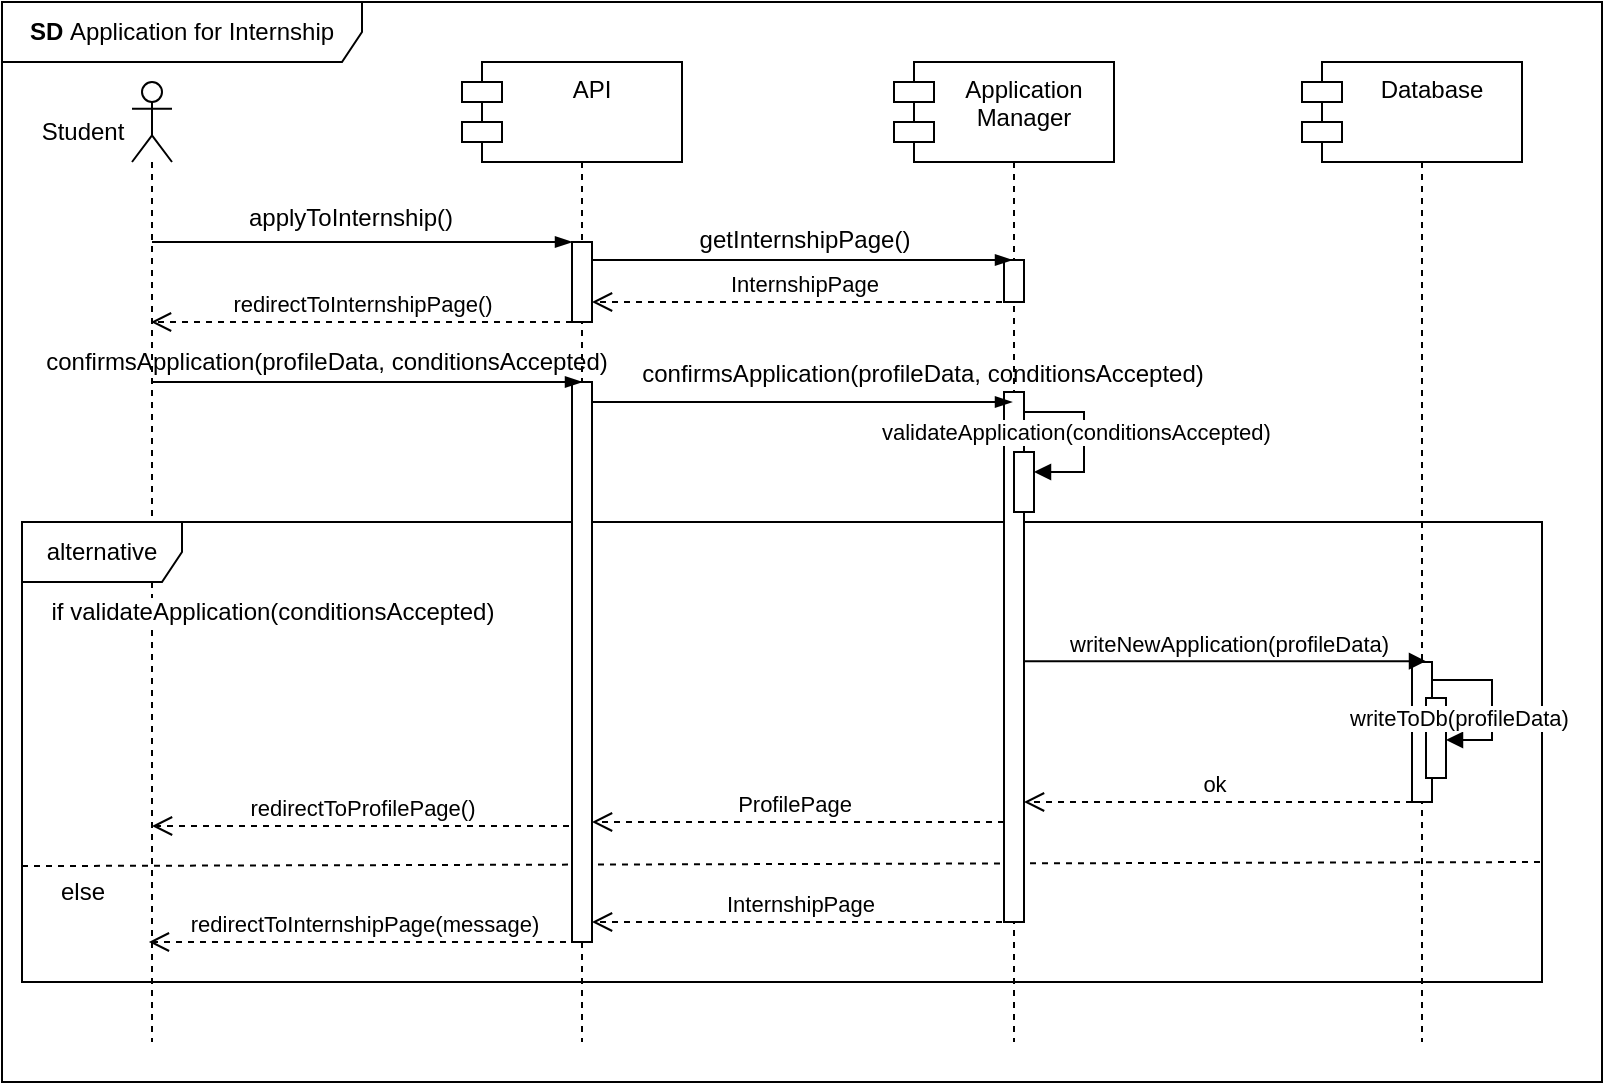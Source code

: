 <mxfile version="26.0.2">
  <diagram name="Page-1" id="2YBvvXClWsGukQMizWep">
    <mxGraphModel dx="1434" dy="746" grid="1" gridSize="10" guides="1" tooltips="1" connect="1" arrows="1" fold="1" page="1" pageScale="1" pageWidth="850" pageHeight="1100" math="0" shadow="0">
      <root>
        <mxCell id="0" />
        <mxCell id="1" parent="0" />
        <mxCell id="D38OKHqPYw2myRERGLZU-15" value=":Object" style="shape=umlLifeline;perimeter=lifelinePerimeter;whiteSpace=wrap;html=1;container=1;dropTarget=0;collapsible=0;recursiveResize=0;outlineConnect=0;portConstraint=eastwest;newEdgeStyle={&quot;curved&quot;:0,&quot;rounded&quot;:0};" parent="1" vertex="1">
          <mxGeometry x="740" y="40" width="100" height="480" as="geometry" />
        </mxCell>
        <mxCell id="D38OKHqPYw2myRERGLZU-16" value="" style="html=1;points=[[0,0,0,0,5],[0,1,0,0,-5],[1,0,0,0,5],[1,1,0,0,-5]];perimeter=orthogonalPerimeter;outlineConnect=0;targetShapes=umlLifeline;portConstraint=eastwest;newEdgeStyle={&quot;curved&quot;:0,&quot;rounded&quot;:0};" parent="D38OKHqPYw2myRERGLZU-15" vertex="1">
          <mxGeometry x="52" y="308" width="10" height="40" as="geometry" />
        </mxCell>
        <mxCell id="CwoV1LXJeGDhunS96Jl4-1" value="" style="html=1;points=[[0,0,0,0,5],[0,1,0,0,-5],[1,0,0,0,5],[1,1,0,0,-5]];perimeter=orthogonalPerimeter;outlineConnect=0;targetShapes=umlLifeline;portConstraint=eastwest;newEdgeStyle={&quot;curved&quot;:0,&quot;rounded&quot;:0};" parent="1" vertex="1">
          <mxGeometry x="785" y="330" width="10" height="70" as="geometry" />
        </mxCell>
        <mxCell id="D38OKHqPYw2myRERGLZU-6" value=":Object" style="shape=umlLifeline;perimeter=lifelinePerimeter;whiteSpace=wrap;html=1;container=1;dropTarget=0;collapsible=0;recursiveResize=0;outlineConnect=0;portConstraint=eastwest;newEdgeStyle={&quot;curved&quot;:0,&quot;rounded&quot;:0};" parent="1" vertex="1">
          <mxGeometry x="536" y="40" width="100" height="480" as="geometry" />
        </mxCell>
        <mxCell id="D38OKHqPYw2myRERGLZU-23" value="" style="html=1;points=[[0,0,0,0,5],[0,1,0,0,-5],[1,0,0,0,5],[1,1,0,0,-5]];perimeter=orthogonalPerimeter;outlineConnect=0;targetShapes=umlLifeline;portConstraint=eastwest;newEdgeStyle={&quot;curved&quot;:0,&quot;rounded&quot;:0};" parent="D38OKHqPYw2myRERGLZU-6" vertex="1">
          <mxGeometry x="45" y="89" width="10" height="21" as="geometry" />
        </mxCell>
        <mxCell id="CObYJEAy56xA2G8EUnc1-1" value="S&amp;amp;C" style="shape=umlLifeline;perimeter=lifelinePerimeter;whiteSpace=wrap;html=1;container=1;dropTarget=0;collapsible=0;recursiveResize=0;outlineConnect=0;portConstraint=eastwest;newEdgeStyle={&quot;edgeStyle&quot;:&quot;elbowEdgeStyle&quot;,&quot;elbow&quot;:&quot;vertical&quot;,&quot;curved&quot;:0,&quot;rounded&quot;:0};" parent="1" vertex="1">
          <mxGeometry x="320" y="40" width="100" height="480" as="geometry" />
        </mxCell>
        <mxCell id="CObYJEAy56xA2G8EUnc1-6" value="" style="shape=umlLifeline;perimeter=lifelinePerimeter;whiteSpace=wrap;html=1;container=1;dropTarget=0;collapsible=0;recursiveResize=0;outlineConnect=0;portConstraint=eastwest;newEdgeStyle={&quot;curved&quot;:0,&quot;rounded&quot;:0};participant=umlActor;" parent="1" vertex="1">
          <mxGeometry x="145" y="40" width="20" height="480" as="geometry" />
        </mxCell>
        <mxCell id="CObYJEAy56xA2G8EUnc1-7" value="Student" style="text;html=1;align=center;verticalAlign=middle;resizable=0;points=[];autosize=1;strokeColor=none;fillColor=none;" parent="1" vertex="1">
          <mxGeometry x="90" y="50" width="60" height="30" as="geometry" />
        </mxCell>
        <mxCell id="CObYJEAy56xA2G8EUnc1-9" value="applyToInternship()" style="text;html=1;align=center;verticalAlign=middle;resizable=0;points=[];autosize=1;strokeColor=none;fillColor=none;" parent="1" vertex="1">
          <mxGeometry x="189" y="93" width="130" height="30" as="geometry" />
        </mxCell>
        <mxCell id="CObYJEAy56xA2G8EUnc1-14" value="alternative" style="shape=umlFrame;whiteSpace=wrap;html=1;pointerEvents=0;width=80;height=30;" parent="1" vertex="1">
          <mxGeometry x="90" y="260" width="760" height="230" as="geometry" />
        </mxCell>
        <mxCell id="CObYJEAy56xA2G8EUnc1-15" value="&lt;b&gt;SD&lt;/b&gt;&amp;nbsp;Application for Internship" style="shape=umlFrame;whiteSpace=wrap;html=1;pointerEvents=0;width=180;height=30;" parent="1" vertex="1">
          <mxGeometry x="80" width="800" height="540" as="geometry" />
        </mxCell>
        <mxCell id="CObYJEAy56xA2G8EUnc1-17" value="" style="endArrow=none;dashed=1;html=1;rounded=0;exitX=0;exitY=0.748;exitDx=0;exitDy=0;exitPerimeter=0;" parent="1" source="CObYJEAy56xA2G8EUnc1-14" edge="1">
          <mxGeometry width="50" height="50" relative="1" as="geometry">
            <mxPoint x="100.0" y="430" as="sourcePoint" />
            <mxPoint x="850" y="430" as="targetPoint" />
          </mxGeometry>
        </mxCell>
        <mxCell id="CObYJEAy56xA2G8EUnc1-19" value="else" style="text;html=1;align=center;verticalAlign=middle;resizable=0;points=[];autosize=1;strokeColor=none;fillColor=none;" parent="1" vertex="1">
          <mxGeometry x="95" y="430" width="50" height="30" as="geometry" />
        </mxCell>
        <mxCell id="CObYJEAy56xA2G8EUnc1-20" value="if validateApplication(conditionsAccepted)" style="text;html=1;align=center;verticalAlign=middle;resizable=0;points=[];autosize=1;strokeColor=none;fillColor=none;labelBackgroundColor=default;" parent="1" vertex="1">
          <mxGeometry x="95" y="290" width="240" height="30" as="geometry" />
        </mxCell>
        <mxCell id="CObYJEAy56xA2G8EUnc1-24" value="redirectToInternshipPage(message)" style="html=1;verticalAlign=bottom;endArrow=open;dashed=1;endSize=8;curved=0;rounded=0;" parent="1" edge="1">
          <mxGeometry x="-0.003" relative="1" as="geometry">
            <mxPoint x="368.0" y="470" as="sourcePoint" />
            <mxPoint x="153.444" y="470" as="targetPoint" />
            <mxPoint as="offset" />
          </mxGeometry>
        </mxCell>
        <mxCell id="HJIBpvxVfIBrpGYPyr1l-3" value="redirectToInternshipPage()" style="html=1;verticalAlign=bottom;endArrow=open;dashed=1;endSize=8;curved=0;rounded=0;" parent="1" edge="1">
          <mxGeometry relative="1" as="geometry">
            <mxPoint x="365" y="160" as="sourcePoint" />
            <mxPoint x="154.5" y="160" as="targetPoint" />
            <Array as="points">
              <mxPoint x="280.5" y="160" />
            </Array>
          </mxGeometry>
        </mxCell>
        <mxCell id="HJIBpvxVfIBrpGYPyr1l-5" value="confirmsApplication(profileData, conditionsAccepted)" style="text;html=1;align=center;verticalAlign=middle;resizable=0;points=[];autosize=1;strokeColor=none;fillColor=none;" parent="1" vertex="1">
          <mxGeometry x="92" y="165" width="300" height="30" as="geometry" />
        </mxCell>
        <mxCell id="HJIBpvxVfIBrpGYPyr1l-6" value="redirectToProfilePage()" style="html=1;verticalAlign=bottom;endArrow=open;dashed=1;endSize=8;curved=0;rounded=0;" parent="1" edge="1">
          <mxGeometry x="0.021" relative="1" as="geometry">
            <mxPoint x="369.5" y="412" as="sourcePoint" />
            <mxPoint x="155" y="412" as="targetPoint" />
            <Array as="points">
              <mxPoint x="296.5" y="412" />
              <mxPoint x="160" y="412" />
            </Array>
            <mxPoint as="offset" />
          </mxGeometry>
        </mxCell>
        <mxCell id="9wymKoMhJ7wCNrpig5R5-1" value="" style="html=1;points=[[0,0,0,0,5],[0,1,0,0,-5],[1,0,0,0,5],[1,1,0,0,-5]];perimeter=orthogonalPerimeter;outlineConnect=0;targetShapes=umlLifeline;portConstraint=eastwest;newEdgeStyle={&quot;curved&quot;:0,&quot;rounded&quot;:0};" parent="1" vertex="1">
          <mxGeometry x="365" y="120" width="10" height="40" as="geometry" />
        </mxCell>
        <mxCell id="CObYJEAy56xA2G8EUnc1-8" value="" style="edgeStyle=elbowEdgeStyle;fontSize=12;html=1;endArrow=blockThin;endFill=1;rounded=0;" parent="1" source="CObYJEAy56xA2G8EUnc1-6" target="9wymKoMhJ7wCNrpig5R5-1" edge="1">
          <mxGeometry width="160" relative="1" as="geometry">
            <mxPoint x="190" y="120" as="sourcePoint" />
            <mxPoint x="369.5" y="180" as="targetPoint" />
            <Array as="points">
              <mxPoint x="270" y="120" />
            </Array>
          </mxGeometry>
        </mxCell>
        <mxCell id="9wymKoMhJ7wCNrpig5R5-2" value="" style="html=1;points=[[0,0,0,0,5],[0,1,0,0,-5],[1,0,0,0,5],[1,1,0,0,-5]];perimeter=orthogonalPerimeter;outlineConnect=0;targetShapes=umlLifeline;portConstraint=eastwest;newEdgeStyle={&quot;curved&quot;:0,&quot;rounded&quot;:0};" parent="1" vertex="1">
          <mxGeometry x="365" y="190" width="10" height="280" as="geometry" />
        </mxCell>
        <mxCell id="HJIBpvxVfIBrpGYPyr1l-8" value="" style="edgeStyle=elbowEdgeStyle;fontSize=12;html=1;endArrow=blockThin;endFill=1;rounded=0;elbow=vertical;" parent="1" edge="1">
          <mxGeometry width="160" relative="1" as="geometry">
            <mxPoint x="155" y="190" as="sourcePoint" />
            <mxPoint x="370" y="190" as="targetPoint" />
            <Array as="points">
              <mxPoint x="270" y="190" />
            </Array>
          </mxGeometry>
        </mxCell>
        <mxCell id="HJIBpvxVfIBrpGYPyr1l-17" value="writeNewApplication(profileData)" style="html=1;align=left;spacingLeft=2;endArrow=block;rounded=0;edgeStyle=orthogonalEdgeStyle;curved=0;rounded=0;" parent="1" edge="1">
          <mxGeometry x="-0.767" y="9" relative="1" as="geometry">
            <mxPoint x="586" y="329.567" as="sourcePoint" />
            <Array as="points">
              <mxPoint x="601" y="329.61" />
              <mxPoint x="601" y="329.61" />
            </Array>
            <mxPoint as="offset" />
            <mxPoint x="792" y="329.567" as="targetPoint" />
          </mxGeometry>
        </mxCell>
        <mxCell id="D38OKHqPYw2myRERGLZU-1" value="API" style="shape=module;align=left;spacingLeft=20;align=center;verticalAlign=top;whiteSpace=wrap;html=1;" parent="1" vertex="1">
          <mxGeometry x="310" y="30" width="110" height="50" as="geometry" />
        </mxCell>
        <mxCell id="D38OKHqPYw2myRERGLZU-3" value="Application&lt;div&gt;Manager&lt;/div&gt;" style="shape=module;align=left;spacingLeft=20;align=center;verticalAlign=top;whiteSpace=wrap;html=1;" parent="1" vertex="1">
          <mxGeometry x="526" y="30" width="110" height="50" as="geometry" />
        </mxCell>
        <mxCell id="D38OKHqPYw2myRERGLZU-4" value="" style="edgeStyle=elbowEdgeStyle;fontSize=12;html=1;endArrow=blockThin;endFill=1;rounded=0;" parent="1" edge="1">
          <mxGeometry width="160" relative="1" as="geometry">
            <mxPoint x="375" y="129" as="sourcePoint" />
            <mxPoint x="585" y="129" as="targetPoint" />
            <Array as="points">
              <mxPoint x="485" y="129" />
            </Array>
          </mxGeometry>
        </mxCell>
        <mxCell id="D38OKHqPYw2myRERGLZU-7" value="InternshipPage" style="html=1;verticalAlign=bottom;endArrow=open;dashed=1;endSize=8;curved=0;rounded=0;" parent="1" edge="1">
          <mxGeometry relative="1" as="geometry">
            <mxPoint x="586" y="150" as="sourcePoint" />
            <mxPoint x="375.0" y="150" as="targetPoint" />
            <Array as="points">
              <mxPoint x="496.5" y="150" />
            </Array>
          </mxGeometry>
        </mxCell>
        <mxCell id="D38OKHqPYw2myRERGLZU-8" value="getInternshipPage()" style="text;html=1;align=center;verticalAlign=middle;resizable=0;points=[];autosize=1;strokeColor=none;fillColor=none;" parent="1" vertex="1">
          <mxGeometry x="416" y="104" width="130" height="30" as="geometry" />
        </mxCell>
        <mxCell id="D38OKHqPYw2myRERGLZU-9" value="" style="html=1;points=[[0,0,0,0,5],[0,1,0,0,-5],[1,0,0,0,5],[1,1,0,0,-5]];perimeter=orthogonalPerimeter;outlineConnect=0;targetShapes=umlLifeline;portConstraint=eastwest;newEdgeStyle={&quot;curved&quot;:0,&quot;rounded&quot;:0};" parent="1" vertex="1">
          <mxGeometry x="581" y="195" width="10" height="265" as="geometry" />
        </mxCell>
        <mxCell id="D38OKHqPYw2myRERGLZU-13" value="" style="edgeStyle=elbowEdgeStyle;fontSize=12;html=1;endArrow=blockThin;endFill=1;rounded=0;elbow=vertical;" parent="1" edge="1" source="9wymKoMhJ7wCNrpig5R5-2">
          <mxGeometry width="160" relative="1" as="geometry">
            <mxPoint x="370" y="200" as="sourcePoint" />
            <mxPoint x="585" y="200" as="targetPoint" />
            <Array as="points">
              <mxPoint x="485" y="200" />
            </Array>
          </mxGeometry>
        </mxCell>
        <mxCell id="D38OKHqPYw2myRERGLZU-14" value="confirmsApplication(profileData, conditionsAccepted)" style="text;html=1;align=center;verticalAlign=middle;resizable=0;points=[];autosize=1;strokeColor=none;fillColor=none;" parent="1" vertex="1">
          <mxGeometry x="390" y="171" width="300" height="30" as="geometry" />
        </mxCell>
        <mxCell id="HJIBpvxVfIBrpGYPyr1l-12" value="" style="html=1;points=[[0,0,0,0,5],[0,1,0,0,-5],[1,0,0,0,5],[1,1,0,0,-5]];perimeter=orthogonalPerimeter;outlineConnect=0;targetShapes=umlLifeline;portConstraint=eastwest;newEdgeStyle={&quot;curved&quot;:0,&quot;rounded&quot;:0};" parent="1" vertex="1">
          <mxGeometry x="586" y="225" width="10" height="30" as="geometry" />
        </mxCell>
        <mxCell id="HJIBpvxVfIBrpGYPyr1l-13" value="validateApplication(conditionsAccepted)" style="html=1;align=left;spacingLeft=2;endArrow=block;rounded=0;edgeStyle=orthogonalEdgeStyle;curved=0;rounded=0;" parent="1" edge="1">
          <mxGeometry x="-1" y="-76" relative="1" as="geometry">
            <mxPoint x="591" y="205" as="sourcePoint" />
            <Array as="points">
              <mxPoint x="621" y="205" />
              <mxPoint x="621" y="235" />
            </Array>
            <mxPoint x="-75" y="-66" as="offset" />
            <mxPoint x="596" y="235" as="targetPoint" />
          </mxGeometry>
        </mxCell>
        <mxCell id="D38OKHqPYw2myRERGLZU-2" value="Database" style="shape=module;align=left;spacingLeft=20;align=center;verticalAlign=top;whiteSpace=wrap;html=1;" parent="1" vertex="1">
          <mxGeometry x="730" y="30" width="110" height="50" as="geometry" />
        </mxCell>
        <mxCell id="D38OKHqPYw2myRERGLZU-19" value="ok" style="html=1;verticalAlign=bottom;endArrow=open;dashed=1;endSize=8;curved=0;rounded=0;" parent="1" edge="1">
          <mxGeometry x="0.021" relative="1" as="geometry">
            <mxPoint x="785" y="400.0" as="sourcePoint" />
            <mxPoint x="591.0" y="400.0" as="targetPoint" />
            <Array as="points" />
            <mxPoint as="offset" />
          </mxGeometry>
        </mxCell>
        <mxCell id="D38OKHqPYw2myRERGLZU-21" value="ProfilePage" style="html=1;verticalAlign=bottom;endArrow=open;dashed=1;endSize=8;curved=0;rounded=0;" parent="1" edge="1" target="9wymKoMhJ7wCNrpig5R5-2" source="D38OKHqPYw2myRERGLZU-9">
          <mxGeometry x="0.021" relative="1" as="geometry">
            <mxPoint x="586" y="410" as="sourcePoint" />
            <mxPoint x="371.5" y="410" as="targetPoint" />
            <Array as="points">
              <mxPoint x="513" y="410" />
              <mxPoint x="376.5" y="410" />
            </Array>
            <mxPoint as="offset" />
          </mxGeometry>
        </mxCell>
        <mxCell id="D38OKHqPYw2myRERGLZU-22" value="InternshipPage" style="html=1;verticalAlign=bottom;endArrow=open;dashed=1;endSize=8;curved=0;rounded=0;" parent="1" edge="1" target="9wymKoMhJ7wCNrpig5R5-2">
          <mxGeometry x="0.021" relative="1" as="geometry">
            <mxPoint x="586" y="460" as="sourcePoint" />
            <mxPoint x="371.5" y="460" as="targetPoint" />
            <Array as="points">
              <mxPoint x="513" y="460" />
              <mxPoint x="376.5" y="460" />
            </Array>
            <mxPoint as="offset" />
          </mxGeometry>
        </mxCell>
        <mxCell id="CwoV1LXJeGDhunS96Jl4-5" value="" style="html=1;points=[[0,0,0,0,5],[0,1,0,0,-5],[1,0,0,0,5],[1,1,0,0,-5]];perimeter=orthogonalPerimeter;outlineConnect=0;targetShapes=umlLifeline;portConstraint=eastwest;newEdgeStyle={&quot;curved&quot;:0,&quot;rounded&quot;:0};" parent="1" vertex="1">
          <mxGeometry x="792" y="348" width="10" height="40" as="geometry" />
        </mxCell>
        <mxCell id="CwoV1LXJeGDhunS96Jl4-6" value="writeToDb(profileData)" style="html=1;align=left;spacingLeft=2;endArrow=block;rounded=0;edgeStyle=orthogonalEdgeStyle;curved=0;rounded=0;" parent="1" edge="1" target="CwoV1LXJeGDhunS96Jl4-5">
          <mxGeometry x="-1" y="-49" relative="1" as="geometry">
            <mxPoint x="795" y="339.03" as="sourcePoint" />
            <Array as="points">
              <mxPoint x="825" y="339" />
              <mxPoint x="825" y="369" />
            </Array>
            <mxPoint x="800" y="369" as="targetPoint" />
            <mxPoint x="-45" y="-30" as="offset" />
          </mxGeometry>
        </mxCell>
      </root>
    </mxGraphModel>
  </diagram>
</mxfile>
